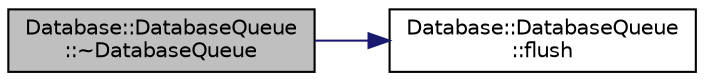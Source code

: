 digraph "Database::DatabaseQueue::~DatabaseQueue"
{
 // LATEX_PDF_SIZE
  edge [fontname="Helvetica",fontsize="10",labelfontname="Helvetica",labelfontsize="10"];
  node [fontname="Helvetica",fontsize="10",shape=record];
  rankdir="LR";
  Node1 [label="Database::DatabaseQueue\l::~DatabaseQueue",height=0.2,width=0.4,color="black", fillcolor="grey75", style="filled", fontcolor="black",tooltip=" "];
  Node1 -> Node2 [color="midnightblue",fontsize="10",style="solid",fontname="Helvetica"];
  Node2 [label="Database::DatabaseQueue\l::flush",height=0.2,width=0.4,color="black", fillcolor="white", style="filled",URL="$class_database_1_1_database_queue.html#a3d6460f2605cbc8c9721fd7211b136e4",tooltip=" "];
}
